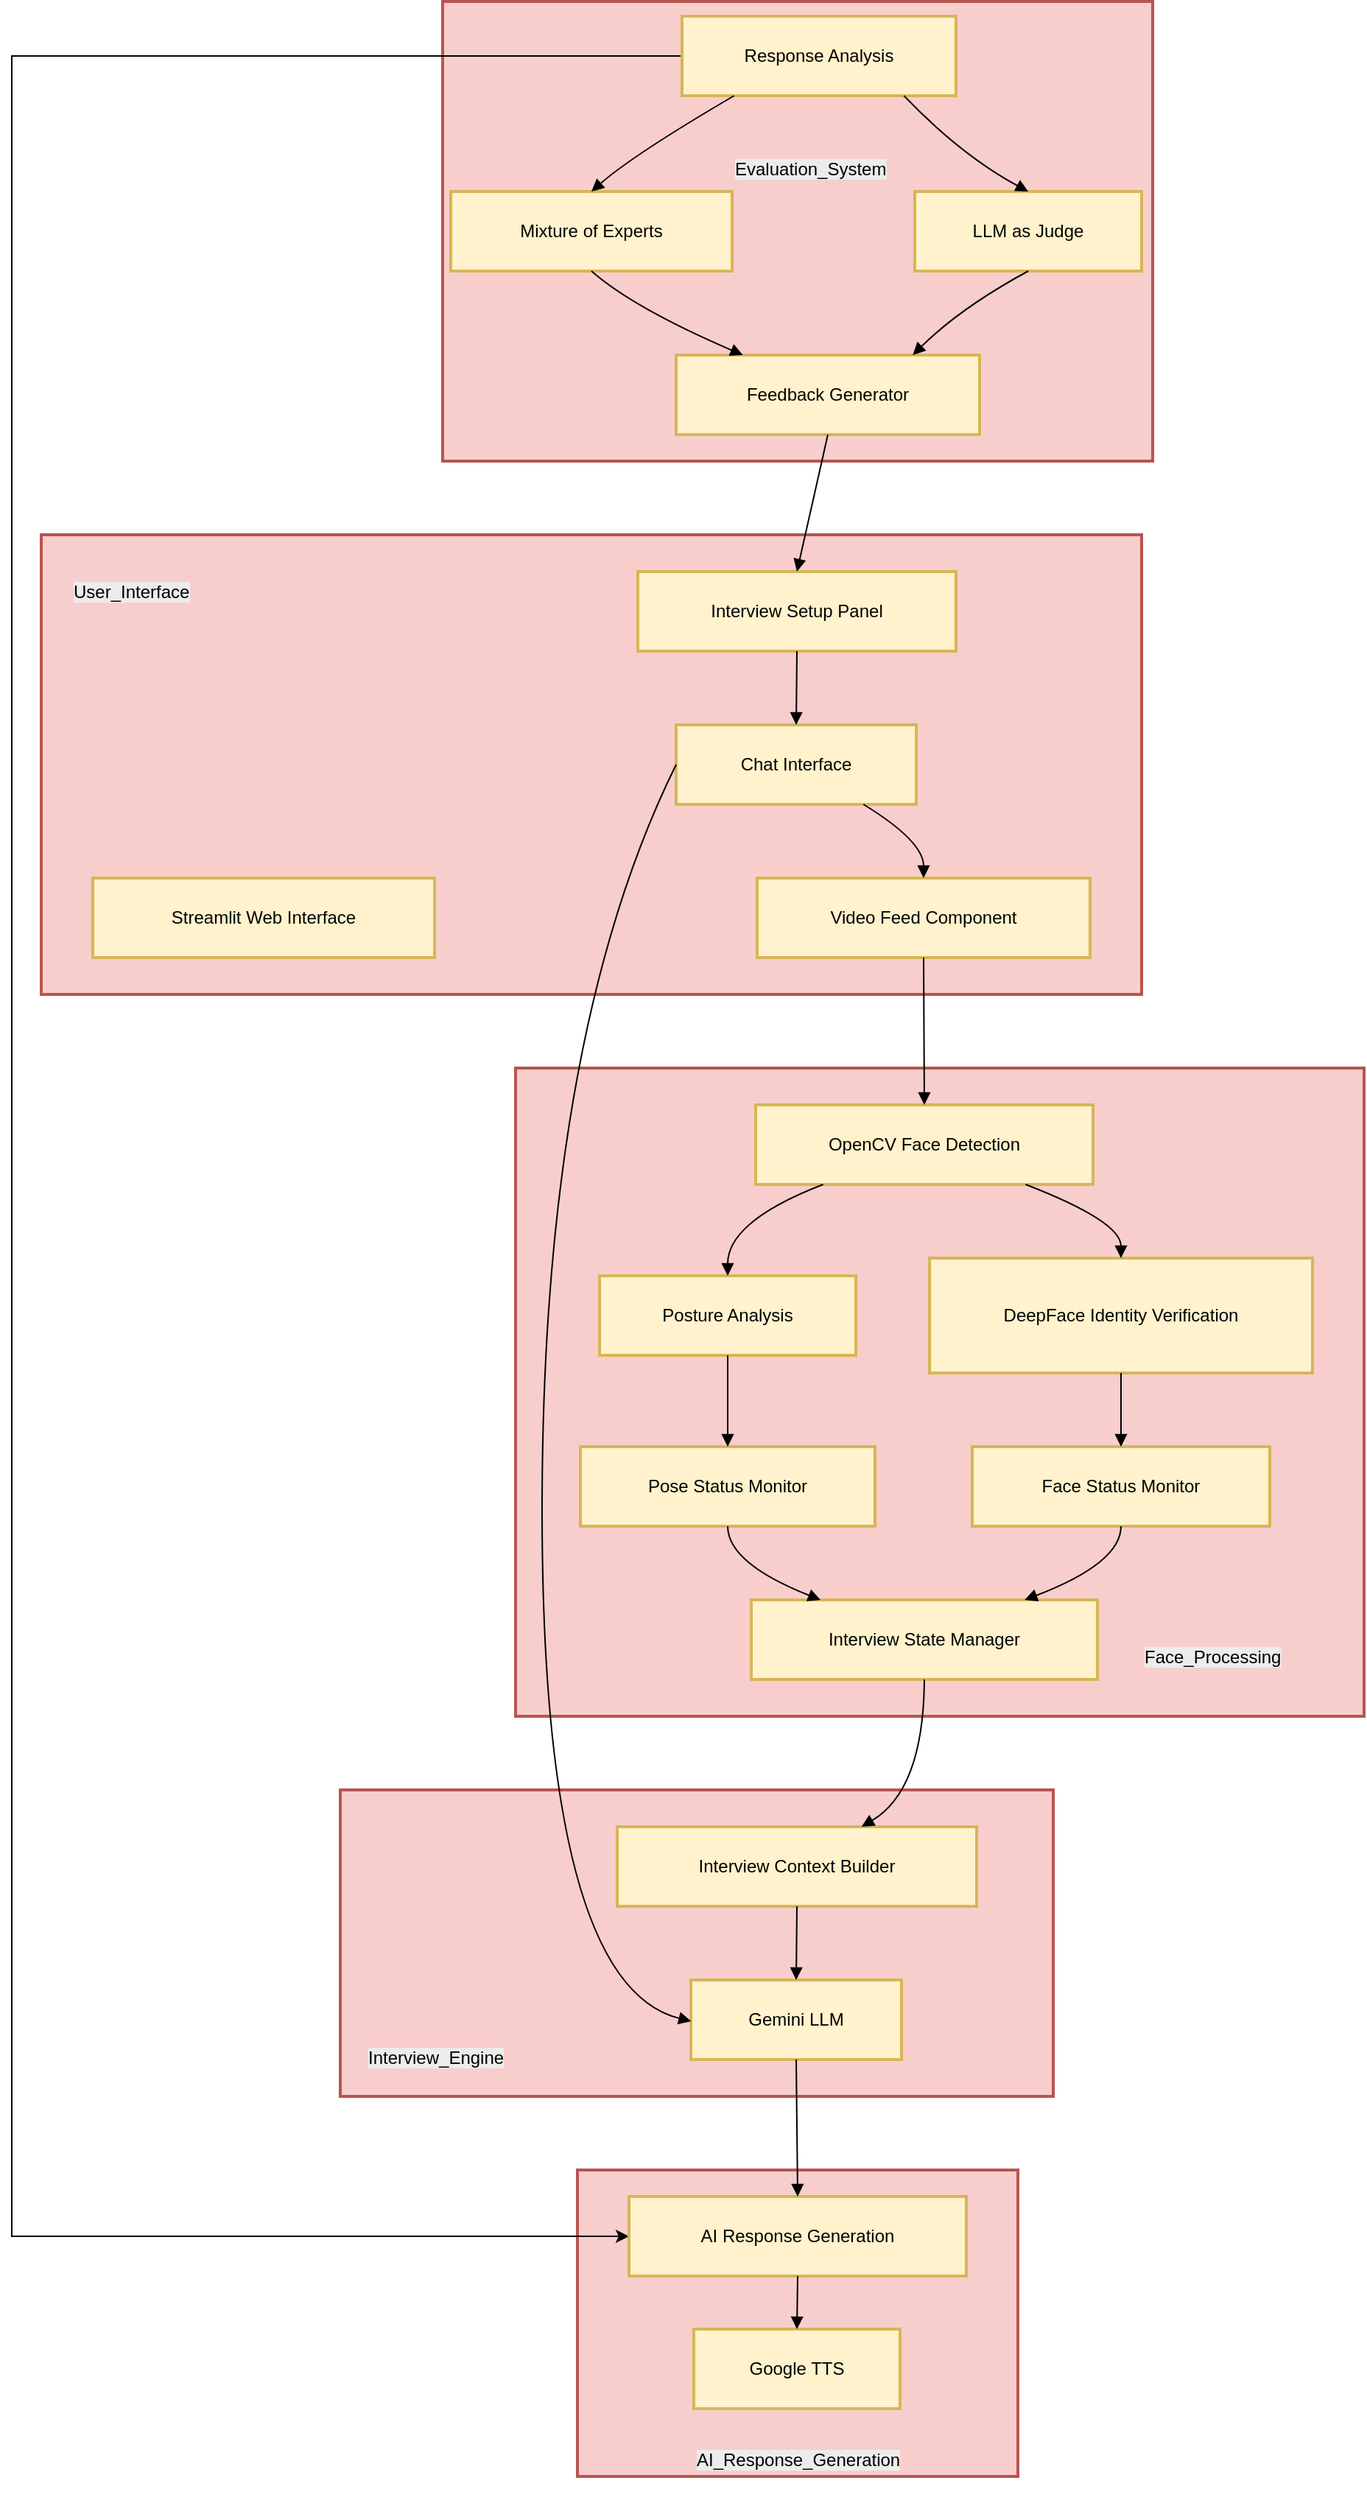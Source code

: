 <mxfile version="28.0.6" pages="4">
  <diagram name="System_Architecutre" id="ENMGv8dad7KrgkEy1tyu">
    <mxGraphModel dx="1034" dy="578" grid="1" gridSize="10" guides="1" tooltips="1" connect="1" arrows="1" fold="1" page="1" pageScale="1" pageWidth="850" pageHeight="1100" math="0" shadow="0">
      <root>
        <mxCell id="0" />
        <mxCell id="1" parent="0" />
        <mxCell id="p1zbSDZ34E3-FAL5D9sM-1" value="" style="whiteSpace=wrap;strokeWidth=2;fillColor=#f8cecc;strokeColor=#b85450;" parent="1" vertex="1">
          <mxGeometry x="424" y="1532" width="299" height="208" as="geometry" />
        </mxCell>
        <mxCell id="p1zbSDZ34E3-FAL5D9sM-2" value="" style="whiteSpace=wrap;strokeWidth=2;fillColor=#f8cecc;strokeColor=#b85450;" parent="1" vertex="1">
          <mxGeometry x="263" y="1274" width="484" height="208" as="geometry" />
        </mxCell>
        <mxCell id="p1zbSDZ34E3-FAL5D9sM-3" value="" style="whiteSpace=wrap;strokeWidth=2;fillColor=#f8cecc;strokeColor=#b85450;" parent="1" vertex="1">
          <mxGeometry x="382" y="784" width="576" height="440" as="geometry" />
        </mxCell>
        <mxCell id="p1zbSDZ34E3-FAL5D9sM-4" value="" style="whiteSpace=wrap;strokeWidth=2;fillColor=#f8cecc;strokeColor=#b85450;" parent="1" vertex="1">
          <mxGeometry x="60" y="422" width="747" height="312" as="geometry" />
        </mxCell>
        <mxCell id="p1zbSDZ34E3-FAL5D9sM-5" value="" style="whiteSpace=wrap;strokeWidth=2;fillColor=#f8cecc;strokeColor=#b85450;" parent="1" vertex="1">
          <mxGeometry x="332.5" y="60" width="482" height="312" as="geometry" />
        </mxCell>
        <mxCell id="Sr8jc393-7R0i0Jo_Oi0-1" style="edgeStyle=orthogonalEdgeStyle;rounded=0;orthogonalLoop=1;jettySize=auto;html=1;exitX=0;exitY=0.5;exitDx=0;exitDy=0;entryX=0;entryY=0.5;entryDx=0;entryDy=0;" parent="1" source="p1zbSDZ34E3-FAL5D9sM-6" target="p1zbSDZ34E3-FAL5D9sM-22" edge="1">
          <mxGeometry relative="1" as="geometry">
            <Array as="points">
              <mxPoint x="40" y="97" />
              <mxPoint x="40" y="1577" />
            </Array>
          </mxGeometry>
        </mxCell>
        <mxCell id="p1zbSDZ34E3-FAL5D9sM-6" value="Response Analysis" style="whiteSpace=wrap;strokeWidth=2;fillColor=#fff2cc;strokeColor=#d6b656;" parent="1" vertex="1">
          <mxGeometry x="495" y="70" width="186" height="54" as="geometry" />
        </mxCell>
        <mxCell id="p1zbSDZ34E3-FAL5D9sM-7" value="Mixture of Experts" style="whiteSpace=wrap;strokeWidth=2;fillColor=#fff2cc;strokeColor=#d6b656;" parent="1" vertex="1">
          <mxGeometry x="338" y="189" width="191" height="54" as="geometry" />
        </mxCell>
        <mxCell id="p1zbSDZ34E3-FAL5D9sM-8" value="LLM as Judge" style="whiteSpace=wrap;strokeWidth=2;fillColor=#fff2cc;strokeColor=#d6b656;" parent="1" vertex="1">
          <mxGeometry x="653" y="189" width="154" height="54" as="geometry" />
        </mxCell>
        <mxCell id="p1zbSDZ34E3-FAL5D9sM-9" value="Feedback Generator" style="whiteSpace=wrap;strokeWidth=2;fillColor=#fff2cc;strokeColor=#d6b656;" parent="1" vertex="1">
          <mxGeometry x="491" y="300" width="206" height="54" as="geometry" />
        </mxCell>
        <mxCell id="p1zbSDZ34E3-FAL5D9sM-10" value="Streamlit Web Interface" style="whiteSpace=wrap;strokeWidth=2;fillColor=#fff2cc;strokeColor=#d6b656;" parent="1" vertex="1">
          <mxGeometry x="95" y="655" width="232" height="54" as="geometry" />
        </mxCell>
        <mxCell id="p1zbSDZ34E3-FAL5D9sM-11" value="Interview Setup Panel" style="whiteSpace=wrap;strokeWidth=2;fillColor=#fff2cc;strokeColor=#d6b656;" parent="1" vertex="1">
          <mxGeometry x="465" y="447" width="216" height="54" as="geometry" />
        </mxCell>
        <mxCell id="p1zbSDZ34E3-FAL5D9sM-12" value="Chat Interface" style="whiteSpace=wrap;strokeWidth=2;fillColor=#fff2cc;strokeColor=#d6b656;" parent="1" vertex="1">
          <mxGeometry x="491" y="551" width="163" height="54" as="geometry" />
        </mxCell>
        <mxCell id="p1zbSDZ34E3-FAL5D9sM-13" value="Video Feed Component" style="whiteSpace=wrap;strokeWidth=2;fillColor=#fff2cc;strokeColor=#d6b656;" parent="1" vertex="1">
          <mxGeometry x="546" y="655" width="226" height="54" as="geometry" />
        </mxCell>
        <mxCell id="p1zbSDZ34E3-FAL5D9sM-14" value="OpenCV Face Detection" style="whiteSpace=wrap;strokeWidth=2;fillColor=#fff2cc;strokeColor=#d6b656;" parent="1" vertex="1">
          <mxGeometry x="545" y="809" width="229" height="54" as="geometry" />
        </mxCell>
        <mxCell id="p1zbSDZ34E3-FAL5D9sM-15" value="Posture Analysis" style="whiteSpace=wrap;strokeWidth=2;fillColor=#fff2cc;strokeColor=#d6b656;" parent="1" vertex="1">
          <mxGeometry x="439" y="925" width="174" height="54" as="geometry" />
        </mxCell>
        <mxCell id="p1zbSDZ34E3-FAL5D9sM-16" value="DeepFace Identity Verification" style="whiteSpace=wrap;strokeWidth=2;fillColor=#fff2cc;strokeColor=#d6b656;" parent="1" vertex="1">
          <mxGeometry x="663" y="913" width="260" height="78" as="geometry" />
        </mxCell>
        <mxCell id="p1zbSDZ34E3-FAL5D9sM-17" value="Pose Status Monitor" style="whiteSpace=wrap;strokeWidth=2;fillColor=#fff2cc;strokeColor=#d6b656;" parent="1" vertex="1">
          <mxGeometry x="426" y="1041" width="200" height="54" as="geometry" />
        </mxCell>
        <mxCell id="p1zbSDZ34E3-FAL5D9sM-18" value="Face Status Monitor" style="whiteSpace=wrap;strokeWidth=2;fillColor=#fff2cc;strokeColor=#d6b656;" parent="1" vertex="1">
          <mxGeometry x="692" y="1041" width="202" height="54" as="geometry" />
        </mxCell>
        <mxCell id="p1zbSDZ34E3-FAL5D9sM-19" value="Interview State Manager" style="whiteSpace=wrap;strokeWidth=2;fillColor=#fff2cc;strokeColor=#d6b656;" parent="1" vertex="1">
          <mxGeometry x="542" y="1145" width="235" height="54" as="geometry" />
        </mxCell>
        <mxCell id="p1zbSDZ34E3-FAL5D9sM-20" value="Interview Context Builder" style="whiteSpace=wrap;strokeWidth=2;fillColor=#fff2cc;strokeColor=#d6b656;" parent="1" vertex="1">
          <mxGeometry x="451" y="1299" width="244" height="54" as="geometry" />
        </mxCell>
        <mxCell id="Sr8jc393-7R0i0Jo_Oi0-2" style="edgeStyle=orthogonalEdgeStyle;rounded=0;orthogonalLoop=1;jettySize=auto;html=1;exitX=0;exitY=0.5;exitDx=0;exitDy=0;" parent="1" source="p1zbSDZ34E3-FAL5D9sM-21" edge="1">
          <mxGeometry relative="1" as="geometry">
            <mxPoint x="500.333" y="1430.333" as="targetPoint" />
          </mxGeometry>
        </mxCell>
        <mxCell id="p1zbSDZ34E3-FAL5D9sM-21" value="Gemini LLM" style="whiteSpace=wrap;strokeWidth=2;fillColor=#fff2cc;strokeColor=#d6b656;" parent="1" vertex="1">
          <mxGeometry x="501" y="1403" width="143" height="54" as="geometry" />
        </mxCell>
        <mxCell id="p1zbSDZ34E3-FAL5D9sM-22" value="AI Response Generation" style="whiteSpace=wrap;strokeWidth=2;fillColor=#fff2cc;strokeColor=#d6b656;" parent="1" vertex="1">
          <mxGeometry x="459" y="1550" width="229" height="54" as="geometry" />
        </mxCell>
        <mxCell id="p1zbSDZ34E3-FAL5D9sM-23" value="Google TTS" style="whiteSpace=wrap;strokeWidth=2;fillColor=#fff2cc;strokeColor=#d6b656;" parent="1" vertex="1">
          <mxGeometry x="503" y="1640" width="140" height="54" as="geometry" />
        </mxCell>
        <mxCell id="p1zbSDZ34E3-FAL5D9sM-24" value="" style="curved=1;startArrow=none;endArrow=block;exitX=0.19;exitY=1;entryX=0.5;entryY=0;rounded=0;" parent="1" source="p1zbSDZ34E3-FAL5D9sM-6" target="p1zbSDZ34E3-FAL5D9sM-7" edge="1">
          <mxGeometry relative="1" as="geometry">
            <Array as="points">
              <mxPoint x="462" y="164" />
            </Array>
          </mxGeometry>
        </mxCell>
        <mxCell id="p1zbSDZ34E3-FAL5D9sM-25" value="" style="curved=1;startArrow=none;endArrow=block;exitX=0.81;exitY=1;entryX=0.5;entryY=0;rounded=0;" parent="1" source="p1zbSDZ34E3-FAL5D9sM-6" target="p1zbSDZ34E3-FAL5D9sM-8" edge="1">
          <mxGeometry relative="1" as="geometry">
            <Array as="points">
              <mxPoint x="684" y="164" />
            </Array>
          </mxGeometry>
        </mxCell>
        <mxCell id="p1zbSDZ34E3-FAL5D9sM-26" value="" style="curved=1;startArrow=none;endArrow=block;exitX=0.5;exitY=1;entryX=0.22;entryY=0;rounded=0;" parent="1" source="p1zbSDZ34E3-FAL5D9sM-7" target="p1zbSDZ34E3-FAL5D9sM-9" edge="1">
          <mxGeometry relative="1" as="geometry">
            <Array as="points">
              <mxPoint x="462" y="268" />
            </Array>
          </mxGeometry>
        </mxCell>
        <mxCell id="p1zbSDZ34E3-FAL5D9sM-27" value="" style="curved=1;startArrow=none;endArrow=block;exitX=0.5;exitY=1;entryX=0.78;entryY=0;rounded=0;" parent="1" source="p1zbSDZ34E3-FAL5D9sM-8" target="p1zbSDZ34E3-FAL5D9sM-9" edge="1">
          <mxGeometry relative="1" as="geometry">
            <Array as="points">
              <mxPoint x="684" y="268" />
            </Array>
          </mxGeometry>
        </mxCell>
        <mxCell id="p1zbSDZ34E3-FAL5D9sM-28" value="" style="curved=1;startArrow=none;endArrow=block;exitX=0.5;exitY=1;entryX=0.5;entryY=0;rounded=0;" parent="1" source="p1zbSDZ34E3-FAL5D9sM-11" target="p1zbSDZ34E3-FAL5D9sM-12" edge="1">
          <mxGeometry relative="1" as="geometry">
            <Array as="points" />
          </mxGeometry>
        </mxCell>
        <mxCell id="p1zbSDZ34E3-FAL5D9sM-29" value="" style="curved=1;startArrow=none;endArrow=block;exitX=0.78;exitY=1;entryX=0.5;entryY=0;rounded=0;" parent="1" source="p1zbSDZ34E3-FAL5D9sM-12" target="p1zbSDZ34E3-FAL5D9sM-13" edge="1">
          <mxGeometry relative="1" as="geometry">
            <Array as="points">
              <mxPoint x="659" y="630" />
            </Array>
          </mxGeometry>
        </mxCell>
        <mxCell id="p1zbSDZ34E3-FAL5D9sM-30" value="" style="curved=1;startArrow=none;endArrow=block;exitX=0.2;exitY=1;entryX=0.5;entryY=0;rounded=0;" parent="1" source="p1zbSDZ34E3-FAL5D9sM-14" target="p1zbSDZ34E3-FAL5D9sM-15" edge="1">
          <mxGeometry relative="1" as="geometry">
            <Array as="points">
              <mxPoint x="526" y="888" />
            </Array>
          </mxGeometry>
        </mxCell>
        <mxCell id="p1zbSDZ34E3-FAL5D9sM-31" value="" style="curved=1;startArrow=none;endArrow=block;exitX=0.8;exitY=1;entryX=0.5;entryY=0;rounded=0;" parent="1" source="p1zbSDZ34E3-FAL5D9sM-14" target="p1zbSDZ34E3-FAL5D9sM-16" edge="1">
          <mxGeometry relative="1" as="geometry">
            <Array as="points">
              <mxPoint x="793" y="888" />
            </Array>
          </mxGeometry>
        </mxCell>
        <mxCell id="p1zbSDZ34E3-FAL5D9sM-32" value="" style="curved=1;startArrow=none;endArrow=block;exitX=0.5;exitY=1;entryX=0.5;entryY=0;rounded=0;" parent="1" source="p1zbSDZ34E3-FAL5D9sM-15" target="p1zbSDZ34E3-FAL5D9sM-17" edge="1">
          <mxGeometry relative="1" as="geometry">
            <Array as="points" />
          </mxGeometry>
        </mxCell>
        <mxCell id="p1zbSDZ34E3-FAL5D9sM-33" value="" style="curved=1;startArrow=none;endArrow=block;exitX=0.5;exitY=1;entryX=0.5;entryY=0;rounded=0;" parent="1" source="p1zbSDZ34E3-FAL5D9sM-16" target="p1zbSDZ34E3-FAL5D9sM-18" edge="1">
          <mxGeometry relative="1" as="geometry">
            <Array as="points" />
          </mxGeometry>
        </mxCell>
        <mxCell id="p1zbSDZ34E3-FAL5D9sM-34" value="" style="curved=1;startArrow=none;endArrow=block;exitX=0.5;exitY=1;entryX=0.2;entryY=0;rounded=0;" parent="1" source="p1zbSDZ34E3-FAL5D9sM-17" target="p1zbSDZ34E3-FAL5D9sM-19" edge="1">
          <mxGeometry relative="1" as="geometry">
            <Array as="points">
              <mxPoint x="526" y="1120" />
            </Array>
          </mxGeometry>
        </mxCell>
        <mxCell id="p1zbSDZ34E3-FAL5D9sM-35" value="" style="curved=1;startArrow=none;endArrow=block;exitX=0.5;exitY=1;entryX=0.79;entryY=0;rounded=0;" parent="1" source="p1zbSDZ34E3-FAL5D9sM-18" target="p1zbSDZ34E3-FAL5D9sM-19" edge="1">
          <mxGeometry relative="1" as="geometry">
            <Array as="points">
              <mxPoint x="793" y="1120" />
            </Array>
          </mxGeometry>
        </mxCell>
        <mxCell id="p1zbSDZ34E3-FAL5D9sM-36" value="" style="curved=1;startArrow=none;endArrow=block;exitX=0.5;exitY=1;entryX=0.5;entryY=0;rounded=0;" parent="1" source="p1zbSDZ34E3-FAL5D9sM-20" target="p1zbSDZ34E3-FAL5D9sM-21" edge="1">
          <mxGeometry relative="1" as="geometry">
            <Array as="points" />
          </mxGeometry>
        </mxCell>
        <mxCell id="p1zbSDZ34E3-FAL5D9sM-37" value="" style="curved=1;startArrow=none;endArrow=block;exitX=0.5;exitY=1;entryX=0.5;entryY=0;rounded=0;" parent="1" source="p1zbSDZ34E3-FAL5D9sM-22" target="p1zbSDZ34E3-FAL5D9sM-23" edge="1">
          <mxGeometry relative="1" as="geometry">
            <Array as="points" />
          </mxGeometry>
        </mxCell>
        <mxCell id="p1zbSDZ34E3-FAL5D9sM-38" value="" style="curved=1;startArrow=none;endArrow=block;exitX=0.5;exitY=1;entryX=0.5;entryY=0;rounded=0;" parent="1" source="p1zbSDZ34E3-FAL5D9sM-9" target="p1zbSDZ34E3-FAL5D9sM-11" edge="1">
          <mxGeometry relative="1" as="geometry">
            <Array as="points" />
          </mxGeometry>
        </mxCell>
        <mxCell id="p1zbSDZ34E3-FAL5D9sM-39" value="" style="curved=1;startArrow=none;endArrow=block;exitX=0;exitY=0.5;entryX=0.05;entryY=0;rounded=0;exitDx=0;exitDy=0;" parent="1" source="p1zbSDZ34E3-FAL5D9sM-12" edge="1">
          <mxGeometry relative="1" as="geometry">
            <Array as="points">
              <mxPoint x="400" y="762.02" />
              <mxPoint x="400" y="1406.02" />
            </Array>
            <mxPoint x="529" y="730" as="sourcePoint" />
            <mxPoint x="501.2" y="1431.02" as="targetPoint" />
          </mxGeometry>
        </mxCell>
        <mxCell id="p1zbSDZ34E3-FAL5D9sM-40" value="" style="curved=1;startArrow=none;endArrow=block;exitX=0.5;exitY=1;entryX=0.5;entryY=0;rounded=0;" parent="1" source="p1zbSDZ34E3-FAL5D9sM-13" target="p1zbSDZ34E3-FAL5D9sM-14" edge="1">
          <mxGeometry relative="1" as="geometry">
            <Array as="points" />
          </mxGeometry>
        </mxCell>
        <mxCell id="p1zbSDZ34E3-FAL5D9sM-41" value="" style="curved=1;startArrow=none;endArrow=block;exitX=0.5;exitY=1;entryX=0.68;entryY=0;rounded=0;" parent="1" source="p1zbSDZ34E3-FAL5D9sM-19" target="p1zbSDZ34E3-FAL5D9sM-20" edge="1">
          <mxGeometry relative="1" as="geometry">
            <Array as="points">
              <mxPoint x="659" y="1274" />
            </Array>
          </mxGeometry>
        </mxCell>
        <mxCell id="p1zbSDZ34E3-FAL5D9sM-42" value="" style="curved=1;startArrow=none;endArrow=block;exitX=0.5;exitY=1;entryX=0.5;entryY=0;rounded=0;" parent="1" source="p1zbSDZ34E3-FAL5D9sM-21" target="p1zbSDZ34E3-FAL5D9sM-22" edge="1">
          <mxGeometry relative="1" as="geometry">
            <Array as="points" />
          </mxGeometry>
        </mxCell>
        <mxCell id="p1zbSDZ34E3-FAL5D9sM-43" value="&lt;span style=&quot;color: rgb(0, 0, 0); font-family: Helvetica; font-size: 12px; font-style: normal; font-variant-ligatures: normal; font-variant-caps: normal; font-weight: 400; letter-spacing: normal; orphans: 2; text-align: center; text-indent: 0px; text-transform: none; widows: 2; word-spacing: 0px; -webkit-text-stroke-width: 0px; white-space: normal; background-color: rgb(236, 236, 236); text-decoration-thickness: initial; text-decoration-style: initial; text-decoration-color: initial; display: inline !important; float: none;&quot;&gt;User_Interface&lt;/span&gt;" style="text;whiteSpace=wrap;html=1;" parent="1" vertex="1">
          <mxGeometry x="80" y="447" width="110" height="40" as="geometry" />
        </mxCell>
        <mxCell id="p1zbSDZ34E3-FAL5D9sM-44" value="&lt;span style=&quot;color: rgb(0, 0, 0); font-family: Helvetica; font-size: 12px; font-style: normal; font-variant-ligatures: normal; font-variant-caps: normal; font-weight: 400; letter-spacing: normal; orphans: 2; text-align: center; text-indent: 0px; text-transform: none; widows: 2; word-spacing: 0px; -webkit-text-stroke-width: 0px; white-space: normal; background-color: rgb(236, 236, 236); text-decoration-thickness: initial; text-decoration-style: initial; text-decoration-color: initial; display: inline !important; float: none;&quot;&gt;Evaluation_System&lt;/span&gt;" style="text;whiteSpace=wrap;html=1;" parent="1" vertex="1">
          <mxGeometry x="529" y="160" width="140" height="40" as="geometry" />
        </mxCell>
        <mxCell id="p1zbSDZ34E3-FAL5D9sM-45" value="&lt;span style=&quot;color: rgb(0, 0, 0); font-family: Helvetica; font-size: 12px; font-style: normal; font-variant-ligatures: normal; font-variant-caps: normal; font-weight: 400; letter-spacing: normal; orphans: 2; text-align: center; text-indent: 0px; text-transform: none; widows: 2; word-spacing: 0px; -webkit-text-stroke-width: 0px; white-space: normal; background-color: rgb(236, 236, 236); text-decoration-thickness: initial; text-decoration-style: initial; text-decoration-color: initial; display: inline !important; float: none;&quot;&gt;Face_Processing&lt;/span&gt;" style="text;whiteSpace=wrap;html=1;" parent="1" vertex="1">
          <mxGeometry x="807" y="1170" width="130" height="40" as="geometry" />
        </mxCell>
        <mxCell id="p1zbSDZ34E3-FAL5D9sM-46" value="&lt;span style=&quot;color: rgb(0, 0, 0); font-family: Helvetica; font-size: 12px; font-style: normal; font-variant-ligatures: normal; font-variant-caps: normal; font-weight: 400; letter-spacing: normal; orphans: 2; text-align: center; text-indent: 0px; text-transform: none; widows: 2; word-spacing: 0px; -webkit-text-stroke-width: 0px; white-space: normal; background-color: rgb(236, 236, 236); text-decoration-thickness: initial; text-decoration-style: initial; text-decoration-color: initial; display: inline !important; float: none;&quot;&gt;Interview_Engine&lt;/span&gt;" style="text;whiteSpace=wrap;html=1;" parent="1" vertex="1">
          <mxGeometry x="280" y="1442" width="130" height="40" as="geometry" />
        </mxCell>
        <mxCell id="p1zbSDZ34E3-FAL5D9sM-47" value="&lt;span style=&quot;color: rgb(0, 0, 0); font-family: Helvetica; font-size: 12px; font-style: normal; font-variant-ligatures: normal; font-variant-caps: normal; font-weight: 400; letter-spacing: normal; orphans: 2; text-align: center; text-indent: 0px; text-transform: none; widows: 2; word-spacing: 0px; -webkit-text-stroke-width: 0px; white-space: normal; background-color: rgb(236, 236, 236); text-decoration-thickness: initial; text-decoration-style: initial; text-decoration-color: initial; display: inline !important; float: none;&quot;&gt;AI_Response_Generation&lt;/span&gt;" style="text;whiteSpace=wrap;html=1;" parent="1" vertex="1">
          <mxGeometry x="503" y="1715" width="170" height="40" as="geometry" />
        </mxCell>
      </root>
    </mxGraphModel>
  </diagram>
  <diagram name="Response_Process_And_Evals" id="FcnMHLv8LdkCK3MtX5YI">
    <mxGraphModel dx="1034" dy="578" grid="1" gridSize="10" guides="1" tooltips="1" connect="1" arrows="1" fold="1" page="1" pageScale="1" pageWidth="850" pageHeight="1100" math="0" shadow="0">
      <root>
        <mxCell id="0" />
        <mxCell id="1" parent="0" />
        <mxCell id="-xtw1gE0njcOEP-wehNx-1" value="" style="whiteSpace=wrap;strokeWidth=2;fillColor=#fff2cc;strokeColor=#d6b656;" parent="1" vertex="1">
          <mxGeometry x="27" y="872" width="796" height="416" as="geometry" />
        </mxCell>
        <mxCell id="-xtw1gE0njcOEP-wehNx-2" value="" style="whiteSpace=wrap;strokeWidth=2;fillColor=#fff2cc;strokeColor=#d6b656;" parent="1" vertex="1">
          <mxGeometry x="20" y="382" width="842" height="440" as="geometry" />
        </mxCell>
        <mxCell id="-xtw1gE0njcOEP-wehNx-3" value="" style="whiteSpace=wrap;strokeWidth=2;fillColor=#fff2cc;strokeColor=#d6b656;" parent="1" vertex="1">
          <mxGeometry x="267.75" y="30" width="288.5" height="320" as="geometry" />
        </mxCell>
        <mxCell id="-xtw1gE0njcOEP-wehNx-4" value="User Response Input" style="whiteSpace=wrap;strokeWidth=2;fillColor=#f5f5f5;fontColor=#333333;strokeColor=#666666;" parent="1" vertex="1">
          <mxGeometry x="310" y="70" width="204" height="54" as="geometry" />
        </mxCell>
        <mxCell id="-xtw1gE0njcOEP-wehNx-5" value="Response Collection" style="whiteSpace=wrap;strokeWidth=2;fillColor=#f5f5f5;fontColor=#333333;strokeColor=#666666;" parent="1" vertex="1">
          <mxGeometry x="310" y="180" width="203" height="54" as="geometry" />
        </mxCell>
        <mxCell id="-xtw1gE0njcOEP-wehNx-6" value="Context Building" style="whiteSpace=wrap;strokeWidth=2;fillColor=#f5f5f5;fontColor=#333333;strokeColor=#666666;" parent="1" vertex="1">
          <mxGeometry x="322" y="280" width="178" height="54" as="geometry" />
        </mxCell>
        <mxCell id="-xtw1gE0njcOEP-wehNx-7" value="Parallel Evaluation" style="whiteSpace=wrap;strokeWidth=2;fillColor=#f5f5f5;fontColor=#333333;strokeColor=#666666;" parent="1" vertex="1">
          <mxGeometry x="314" y="407" width="194" height="54" as="geometry" />
        </mxCell>
        <mxCell id="-xtw1gE0njcOEP-wehNx-8" value="LLM as Judge" style="whiteSpace=wrap;strokeWidth=2;fillColor=#f5f5f5;fontColor=#333333;strokeColor=#666666;" parent="1" vertex="1">
          <mxGeometry x="71" y="523" width="154" height="54" as="geometry" />
        </mxCell>
        <mxCell id="-xtw1gE0njcOEP-wehNx-9" value="Domain Expert Model" style="whiteSpace=wrap;strokeWidth=2;fillColor=#f5f5f5;fontColor=#333333;strokeColor=#666666;" parent="1" vertex="1">
          <mxGeometry x="305" y="523" width="212" height="54" as="geometry" />
        </mxCell>
        <mxCell id="-xtw1gE0njcOEP-wehNx-10" value="Communication Expert Model" style="whiteSpace=wrap;strokeWidth=2;fillColor=#f5f5f5;fontColor=#333333;strokeColor=#666666;" parent="1" vertex="1">
          <mxGeometry x="567" y="511" width="260" height="78" as="geometry" />
        </mxCell>
        <mxCell id="-xtw1gE0njcOEP-wehNx-11" value="Content Scoring" style="whiteSpace=wrap;strokeWidth=2;fillColor=#f5f5f5;fontColor=#333333;strokeColor=#666666;" parent="1" vertex="1">
          <mxGeometry x="62" y="639" width="174" height="54" as="geometry" />
        </mxCell>
        <mxCell id="-xtw1gE0njcOEP-wehNx-12" value="Technical Accuracy Scoring" style="whiteSpace=wrap;strokeWidth=2;fillColor=#f5f5f5;fontColor=#333333;strokeColor=#666666;" parent="1" vertex="1">
          <mxGeometry x="285" y="639" width="252" height="54" as="geometry" />
        </mxCell>
        <mxCell id="-xtw1gE0njcOEP-wehNx-13" value="Delivery Scoring" style="whiteSpace=wrap;strokeWidth=2;fillColor=#f5f5f5;fontColor=#333333;strokeColor=#666666;" parent="1" vertex="1">
          <mxGeometry x="610" y="639" width="175" height="54" as="geometry" />
        </mxCell>
        <mxCell id="-xtw1gE0njcOEP-wehNx-14" value="Weighted Scoring Model" style="whiteSpace=wrap;strokeWidth=2;fillColor=#f5f5f5;fontColor=#333333;strokeColor=#666666;" parent="1" vertex="1">
          <mxGeometry x="296" y="743" width="231" height="54" as="geometry" />
        </mxCell>
        <mxCell id="-xtw1gE0njcOEP-wehNx-15" value="Feedback Composition" style="whiteSpace=wrap;strokeWidth=2;fillColor=#f5f5f5;fontColor=#333333;strokeColor=#666666;" parent="1" vertex="1">
          <mxGeometry x="301" y="897" width="221" height="54" as="geometry" />
        </mxCell>
        <mxCell id="-xtw1gE0njcOEP-wehNx-16" value="Strengths Analysis" style="whiteSpace=wrap;strokeWidth=2;fillColor=#f5f5f5;fontColor=#333333;strokeColor=#666666;" parent="1" vertex="1">
          <mxGeometry x="75" y="1001" width="188" height="54" as="geometry" />
        </mxCell>
        <mxCell id="-xtw1gE0njcOEP-wehNx-17" value="Weaknesses Analysis" style="whiteSpace=wrap;strokeWidth=2;fillColor=#f5f5f5;fontColor=#333333;strokeColor=#666666;" parent="1" vertex="1">
          <mxGeometry x="313" y="1001" width="204" height="54" as="geometry" />
        </mxCell>
        <mxCell id="-xtw1gE0njcOEP-wehNx-18" value="Suggestion Generation" style="whiteSpace=wrap;strokeWidth=2;fillColor=#f5f5f5;fontColor=#333333;strokeColor=#666666;" parent="1" vertex="1">
          <mxGeometry x="568" y="1001" width="221" height="54" as="geometry" />
        </mxCell>
        <mxCell id="-xtw1gE0njcOEP-wehNx-19" value="Formatted Feedback" style="whiteSpace=wrap;strokeWidth=2;fillColor=#f5f5f5;fontColor=#333333;strokeColor=#666666;" parent="1" vertex="1">
          <mxGeometry x="299" y="1105" width="208" height="54" as="geometry" />
        </mxCell>
        <mxCell id="-xtw1gE0njcOEP-wehNx-20" value="Display to User" style="whiteSpace=wrap;strokeWidth=2;fillColor=#f5f5f5;fontColor=#333333;strokeColor=#666666;" parent="1" vertex="1">
          <mxGeometry x="320" y="1209" width="167" height="54" as="geometry" />
        </mxCell>
        <mxCell id="-xtw1gE0njcOEP-wehNx-21" value="" style="curved=1;startArrow=none;endArrow=block;exitX=0.5;exitY=1;entryX=0.5;entryY=0;rounded=0;" parent="1" source="-xtw1gE0njcOEP-wehNx-4" target="-xtw1gE0njcOEP-wehNx-5" edge="1">
          <mxGeometry relative="1" as="geometry">
            <Array as="points" />
          </mxGeometry>
        </mxCell>
        <mxCell id="-xtw1gE0njcOEP-wehNx-22" value="" style="curved=1;startArrow=none;endArrow=block;exitX=0.5;exitY=1;entryX=0.5;entryY=0;rounded=0;" parent="1" source="-xtw1gE0njcOEP-wehNx-5" target="-xtw1gE0njcOEP-wehNx-6" edge="1">
          <mxGeometry relative="1" as="geometry">
            <Array as="points" />
          </mxGeometry>
        </mxCell>
        <mxCell id="-xtw1gE0njcOEP-wehNx-23" value="" style="curved=1;startArrow=none;endArrow=block;exitX=0;exitY=0.87;entryX=0.5;entryY=0;rounded=0;" parent="1" source="-xtw1gE0njcOEP-wehNx-7" target="-xtw1gE0njcOEP-wehNx-8" edge="1">
          <mxGeometry relative="1" as="geometry">
            <Array as="points">
              <mxPoint x="148" y="486" />
            </Array>
          </mxGeometry>
        </mxCell>
        <mxCell id="-xtw1gE0njcOEP-wehNx-24" value="" style="curved=1;startArrow=none;endArrow=block;exitX=0.52;exitY=1;entryX=0.5;entryY=0;rounded=0;" parent="1" source="-xtw1gE0njcOEP-wehNx-7" target="-xtw1gE0njcOEP-wehNx-9" edge="1">
          <mxGeometry relative="1" as="geometry">
            <Array as="points">
              <mxPoint x="411" y="486" />
            </Array>
          </mxGeometry>
        </mxCell>
        <mxCell id="-xtw1gE0njcOEP-wehNx-25" value="" style="curved=1;startArrow=none;endArrow=block;exitX=1;exitY=0.82;entryX=0.5;entryY=0;rounded=0;" parent="1" source="-xtw1gE0njcOEP-wehNx-7" target="-xtw1gE0njcOEP-wehNx-10" edge="1">
          <mxGeometry relative="1" as="geometry">
            <Array as="points">
              <mxPoint x="697" y="486" />
            </Array>
          </mxGeometry>
        </mxCell>
        <mxCell id="-xtw1gE0njcOEP-wehNx-26" value="" style="curved=1;startArrow=none;endArrow=block;exitX=0.5;exitY=1;entryX=0.5;entryY=0;rounded=0;" parent="1" source="-xtw1gE0njcOEP-wehNx-8" target="-xtw1gE0njcOEP-wehNx-11" edge="1">
          <mxGeometry relative="1" as="geometry">
            <Array as="points" />
          </mxGeometry>
        </mxCell>
        <mxCell id="-xtw1gE0njcOEP-wehNx-27" value="" style="curved=1;startArrow=none;endArrow=block;exitX=0.5;exitY=1;entryX=0.5;entryY=0;rounded=0;" parent="1" source="-xtw1gE0njcOEP-wehNx-9" target="-xtw1gE0njcOEP-wehNx-12" edge="1">
          <mxGeometry relative="1" as="geometry">
            <Array as="points" />
          </mxGeometry>
        </mxCell>
        <mxCell id="-xtw1gE0njcOEP-wehNx-28" value="" style="curved=1;startArrow=none;endArrow=block;exitX=0.5;exitY=1;entryX=0.5;entryY=0;rounded=0;" parent="1" source="-xtw1gE0njcOEP-wehNx-10" target="-xtw1gE0njcOEP-wehNx-13" edge="1">
          <mxGeometry relative="1" as="geometry">
            <Array as="points" />
          </mxGeometry>
        </mxCell>
        <mxCell id="-xtw1gE0njcOEP-wehNx-29" value="" style="curved=1;startArrow=none;endArrow=block;exitX=0.5;exitY=1;entryX=0;entryY=0.08;rounded=0;" parent="1" source="-xtw1gE0njcOEP-wehNx-11" target="-xtw1gE0njcOEP-wehNx-14" edge="1">
          <mxGeometry relative="1" as="geometry">
            <Array as="points">
              <mxPoint x="148" y="718" />
            </Array>
          </mxGeometry>
        </mxCell>
        <mxCell id="-xtw1gE0njcOEP-wehNx-30" value="" style="curved=1;startArrow=none;endArrow=block;exitX=0.5;exitY=1;entryX=0.5;entryY=0;rounded=0;" parent="1" source="-xtw1gE0njcOEP-wehNx-12" target="-xtw1gE0njcOEP-wehNx-14" edge="1">
          <mxGeometry relative="1" as="geometry">
            <Array as="points" />
          </mxGeometry>
        </mxCell>
        <mxCell id="-xtw1gE0njcOEP-wehNx-31" value="" style="curved=1;startArrow=none;endArrow=block;exitX=0.5;exitY=1;entryX=1;entryY=0.11;rounded=0;" parent="1" source="-xtw1gE0njcOEP-wehNx-13" target="-xtw1gE0njcOEP-wehNx-14" edge="1">
          <mxGeometry relative="1" as="geometry">
            <Array as="points">
              <mxPoint x="697" y="718" />
            </Array>
          </mxGeometry>
        </mxCell>
        <mxCell id="-xtw1gE0njcOEP-wehNx-32" value="" style="curved=1;startArrow=none;endArrow=block;exitX=0;exitY=0.94;entryX=0.5;entryY=0;rounded=0;" parent="1" source="-xtw1gE0njcOEP-wehNx-15" target="-xtw1gE0njcOEP-wehNx-16" edge="1">
          <mxGeometry relative="1" as="geometry">
            <Array as="points">
              <mxPoint x="169" y="976" />
            </Array>
          </mxGeometry>
        </mxCell>
        <mxCell id="-xtw1gE0njcOEP-wehNx-33" value="" style="curved=1;startArrow=none;endArrow=block;exitX=0.51;exitY=1;entryX=0.5;entryY=0;rounded=0;" parent="1" source="-xtw1gE0njcOEP-wehNx-15" target="-xtw1gE0njcOEP-wehNx-17" edge="1">
          <mxGeometry relative="1" as="geometry">
            <Array as="points">
              <mxPoint x="416" y="976" />
            </Array>
          </mxGeometry>
        </mxCell>
        <mxCell id="-xtw1gE0njcOEP-wehNx-34" value="" style="curved=1;startArrow=none;endArrow=block;exitX=1;exitY=0.9;entryX=0.5;entryY=0;rounded=0;" parent="1" source="-xtw1gE0njcOEP-wehNx-15" target="-xtw1gE0njcOEP-wehNx-18" edge="1">
          <mxGeometry relative="1" as="geometry">
            <Array as="points">
              <mxPoint x="678" y="976" />
            </Array>
          </mxGeometry>
        </mxCell>
        <mxCell id="-xtw1gE0njcOEP-wehNx-35" value="" style="curved=1;startArrow=none;endArrow=block;exitX=0.5;exitY=1;entryX=0;entryY=0.07;rounded=0;" parent="1" source="-xtw1gE0njcOEP-wehNx-16" target="-xtw1gE0njcOEP-wehNx-19" edge="1">
          <mxGeometry relative="1" as="geometry">
            <Array as="points">
              <mxPoint x="169" y="1080" />
            </Array>
          </mxGeometry>
        </mxCell>
        <mxCell id="-xtw1gE0njcOEP-wehNx-36" value="" style="curved=1;startArrow=none;endArrow=block;exitX=0.5;exitY=1;entryX=0.53;entryY=0;rounded=0;" parent="1" source="-xtw1gE0njcOEP-wehNx-17" target="-xtw1gE0njcOEP-wehNx-19" edge="1">
          <mxGeometry relative="1" as="geometry">
            <Array as="points">
              <mxPoint x="416" y="1080" />
            </Array>
          </mxGeometry>
        </mxCell>
        <mxCell id="-xtw1gE0njcOEP-wehNx-37" value="" style="curved=1;startArrow=none;endArrow=block;exitX=0.5;exitY=1;entryX=1;entryY=0.14;rounded=0;" parent="1" source="-xtw1gE0njcOEP-wehNx-18" target="-xtw1gE0njcOEP-wehNx-19" edge="1">
          <mxGeometry relative="1" as="geometry">
            <Array as="points">
              <mxPoint x="678" y="1080" />
            </Array>
          </mxGeometry>
        </mxCell>
        <mxCell id="-xtw1gE0njcOEP-wehNx-38" value="" style="curved=1;startArrow=none;endArrow=block;exitX=0.5;exitY=1;entryX=0.5;entryY=0;rounded=0;" parent="1" source="-xtw1gE0njcOEP-wehNx-19" target="-xtw1gE0njcOEP-wehNx-20" edge="1">
          <mxGeometry relative="1" as="geometry">
            <Array as="points" />
          </mxGeometry>
        </mxCell>
        <mxCell id="-xtw1gE0njcOEP-wehNx-39" value="" style="curved=1;startArrow=none;endArrow=block;exitX=0.5;exitY=1;entryX=0.5;entryY=0;rounded=0;" parent="1" source="-xtw1gE0njcOEP-wehNx-6" target="-xtw1gE0njcOEP-wehNx-7" edge="1">
          <mxGeometry relative="1" as="geometry">
            <Array as="points" />
          </mxGeometry>
        </mxCell>
        <mxCell id="-xtw1gE0njcOEP-wehNx-40" value="" style="curved=1;startArrow=none;endArrow=block;exitX=0.5;exitY=1;entryX=0.5;entryY=0;rounded=0;" parent="1" source="-xtw1gE0njcOEP-wehNx-14" target="-xtw1gE0njcOEP-wehNx-15" edge="1">
          <mxGeometry relative="1" as="geometry">
            <Array as="points" />
          </mxGeometry>
        </mxCell>
        <mxCell id="-xtw1gE0njcOEP-wehNx-41" value="&lt;span style=&quot;color: rgb(0, 0, 0); font-family: Helvetica; font-size: 12px; font-style: normal; font-variant-ligatures: normal; font-variant-caps: normal; font-weight: 400; letter-spacing: normal; orphans: 2; text-align: center; text-indent: 0px; text-transform: none; widows: 2; word-spacing: 0px; -webkit-text-stroke-width: 0px; white-space: normal; background-color: rgb(236, 236, 236); text-decoration-thickness: initial; text-decoration-style: initial; text-decoration-color: initial; display: inline !important; float: none;&quot;&gt;User Response Processing&lt;/span&gt;" style="text;whiteSpace=wrap;html=1;" parent="1" vertex="1">
          <mxGeometry x="328" y="40" width="180" height="40" as="geometry" />
        </mxCell>
        <mxCell id="-xtw1gE0njcOEP-wehNx-42" value="&lt;span style=&quot;color: rgb(0, 0, 0); font-family: Helvetica; font-size: 12px; font-style: normal; font-variant-ligatures: normal; font-variant-caps: normal; font-weight: 400; letter-spacing: normal; orphans: 2; text-align: center; text-indent: 0px; text-transform: none; widows: 2; word-spacing: 0px; -webkit-text-stroke-width: 0px; white-space: normal; background-color: rgb(236, 236, 236); text-decoration-thickness: initial; text-decoration-style: initial; text-decoration-color: initial; display: inline !important; float: none;&quot;&gt;Multi-faceted Evaluation System&lt;/span&gt;" style="text;whiteSpace=wrap;html=1;" parent="1" vertex="1">
          <mxGeometry x="660" y="400" width="200" height="40" as="geometry" />
        </mxCell>
        <mxCell id="-xtw1gE0njcOEP-wehNx-43" value="&lt;span style=&quot;color: rgb(0, 0, 0); font-family: Helvetica; font-size: 12px; font-style: normal; font-variant-ligatures: normal; font-variant-caps: normal; font-weight: 400; letter-spacing: normal; orphans: 2; text-align: center; text-indent: 0px; text-transform: none; widows: 2; word-spacing: 0px; -webkit-text-stroke-width: 0px; white-space: normal; background-color: rgb(236, 236, 236); text-decoration-thickness: initial; text-decoration-style: initial; text-decoration-color: initial; display: inline !important; float: none;&quot;&gt;Feedback Generation&lt;/span&gt;" style="text;whiteSpace=wrap;html=1;" parent="1" vertex="1">
          <mxGeometry x="650" y="904" width="150" height="40" as="geometry" />
        </mxCell>
      </root>
    </mxGraphModel>
  </diagram>
  <diagram id="QymbLOWfzacQx4Mv-OgN" name="EXPERT_EVALS_FLOW">
    <mxGraphModel dx="1034" dy="578" grid="1" gridSize="10" guides="1" tooltips="1" connect="1" arrows="1" fold="1" page="1" pageScale="1" pageWidth="850" pageHeight="1100" math="0" shadow="0">
      <root>
        <mxCell id="0" />
        <mxCell id="1" parent="0" />
        <mxCell id="SyXM5z92ipnjerzkg1In-1" value="Expert Evaluators" style="whiteSpace=wrap;strokeWidth=2;fillColor=#dae8fc;strokeColor=#6c8ebf;" parent="1" vertex="1">
          <mxGeometry x="51" y="124" width="1476" height="104" as="geometry" />
        </mxCell>
        <mxCell id="SyXM5z92ipnjerzkg1In-2" value="User Response R" style="whiteSpace=wrap;strokeWidth=2;fillColor=#e1d5e7;strokeColor=#9673a6;" parent="1" vertex="1">
          <mxGeometry x="442" y="20" width="176" height="54" as="geometry" />
        </mxCell>
        <mxCell id="SyXM5z92ipnjerzkg1In-3" value="Interview Context C" style="whiteSpace=wrap;strokeWidth=2;fillColor=#e1d5e7;strokeColor=#9673a6;" parent="1" vertex="1">
          <mxGeometry x="967" y="20" width="203" height="54" as="geometry" />
        </mxCell>
        <mxCell id="SyXM5z92ipnjerzkg1In-4" value="Domain Expert E1" style="whiteSpace=wrap;strokeWidth=2;fillColor=#e1d5e7;strokeColor=#9673a6;" parent="1" vertex="1">
          <mxGeometry x="167" y="149" width="187" height="54" as="geometry" />
        </mxCell>
        <mxCell id="SyXM5z92ipnjerzkg1In-5" value="Communication Expert E2" style="whiteSpace=wrap;strokeWidth=2;fillColor=#e1d5e7;strokeColor=#9673a6;" parent="1" vertex="1">
          <mxGeometry x="677" y="149" width="245" height="54" as="geometry" />
        </mxCell>
        <mxCell id="SyXM5z92ipnjerzkg1In-6" value="LLM Judge E3" style="whiteSpace=wrap;strokeWidth=2;fillColor=#e1d5e7;strokeColor=#9673a6;" parent="1" vertex="1">
          <mxGeometry x="1258" y="149" width="156" height="54" as="geometry" />
        </mxCell>
        <mxCell id="SyXM5z92ipnjerzkg1In-7" value="Technical Score (s1, c1)" style="whiteSpace=wrap;strokeWidth=2;fillColor=#e1d5e7;strokeColor=#9673a6;" parent="1" vertex="1">
          <mxGeometry x="20" y="290" width="229" height="54" as="geometry" />
        </mxCell>
        <mxCell id="SyXM5z92ipnjerzkg1In-8" value="Accuracy Metric" style="whiteSpace=wrap;strokeWidth=2;fillColor=#e1d5e7;strokeColor=#9673a6;" parent="1" vertex="1">
          <mxGeometry x="299" y="290" width="174" height="54" as="geometry" />
        </mxCell>
        <mxCell id="SyXM5z92ipnjerzkg1In-9" value="Communication Score (s2, c2)" style="whiteSpace=wrap;strokeWidth=2;fillColor=#e1d5e7;strokeColor=#9673a6;" parent="1" vertex="1">
          <mxGeometry x="524" y="278" width="260" height="78" as="geometry" />
        </mxCell>
        <mxCell id="SyXM5z92ipnjerzkg1In-10" value="Communication Metric" style="whiteSpace=wrap;strokeWidth=2;fillColor=#e1d5e7;strokeColor=#9673a6;" parent="1" vertex="1">
          <mxGeometry x="834" y="290" width="221" height="54" as="geometry" />
        </mxCell>
        <mxCell id="SyXM5z92ipnjerzkg1In-11" value="Overall Score (s3, c3)" style="whiteSpace=wrap;strokeWidth=2;fillColor=#e1d5e7;strokeColor=#9673a6;" parent="1" vertex="1">
          <mxGeometry x="1105" y="290" width="214" height="54" as="geometry" />
        </mxCell>
        <mxCell id="SyXM5z92ipnjerzkg1In-12" value="Relevance Metric" style="whiteSpace=wrap;strokeWidth=2;fillColor=#e1d5e7;strokeColor=#9673a6;" parent="1" vertex="1">
          <mxGeometry x="1369" y="290" width="182" height="54" as="geometry" />
        </mxCell>
        <mxCell id="SyXM5z92ipnjerzkg1In-13" value="Weight Calculation" style="whiteSpace=wrap;strokeWidth=2;fillColor=#e1d5e7;strokeColor=#9673a6;" parent="1" vertex="1">
          <mxGeometry x="556" y="406" width="195" height="54" as="geometry" />
        </mxCell>
        <mxCell id="SyXM5z92ipnjerzkg1In-14" value="Final Score: S(R) = Σ wi · si" style="whiteSpace=wrap;strokeWidth=2;fillColor=#e1d5e7;strokeColor=#9673a6;" parent="1" vertex="1">
          <mxGeometry x="527" y="510" width="253" height="54" as="geometry" />
        </mxCell>
        <mxCell id="SyXM5z92ipnjerzkg1In-15" value="" style="curved=1;startArrow=none;endArrow=block;exitX=0;exitY=0.71;entryX=0.15;entryY=0;rounded=0;" parent="1" source="SyXM5z92ipnjerzkg1In-2" target="SyXM5z92ipnjerzkg1In-4" edge="1">
          <mxGeometry relative="1" as="geometry">
            <Array as="points">
              <mxPoint x="135" y="99" />
              <mxPoint x="135" y="124" />
            </Array>
          </mxGeometry>
        </mxCell>
        <mxCell id="SyXM5z92ipnjerzkg1In-16" value="" style="curved=1;startArrow=none;endArrow=block;exitX=0;exitY=0.68;entryX=1;entryY=0.14;rounded=0;" parent="1" source="SyXM5z92ipnjerzkg1In-3" target="SyXM5z92ipnjerzkg1In-4" edge="1">
          <mxGeometry relative="1" as="geometry">
            <Array as="points">
              <mxPoint x="510" y="99" />
              <mxPoint x="510" y="124" />
            </Array>
          </mxGeometry>
        </mxCell>
        <mxCell id="SyXM5z92ipnjerzkg1In-17" value="" style="curved=1;startArrow=none;endArrow=block;exitX=0.5;exitY=1;entryX=0;entryY=0.06;rounded=0;" parent="1" source="SyXM5z92ipnjerzkg1In-2" target="SyXM5z92ipnjerzkg1In-5" edge="1">
          <mxGeometry relative="1" as="geometry">
            <Array as="points">
              <mxPoint x="530" y="124" />
            </Array>
          </mxGeometry>
        </mxCell>
        <mxCell id="SyXM5z92ipnjerzkg1In-18" value="" style="curved=1;startArrow=none;endArrow=block;exitX=0.5;exitY=1;entryX=1;entryY=0.06;rounded=0;" parent="1" source="SyXM5z92ipnjerzkg1In-3" target="SyXM5z92ipnjerzkg1In-5" edge="1">
          <mxGeometry relative="1" as="geometry">
            <Array as="points">
              <mxPoint x="1068" y="124" />
            </Array>
          </mxGeometry>
        </mxCell>
        <mxCell id="SyXM5z92ipnjerzkg1In-19" value="" style="curved=1;startArrow=none;endArrow=block;exitX=1;exitY=0.65;entryX=0;entryY=0.2;rounded=0;" parent="1" source="SyXM5z92ipnjerzkg1In-2" target="SyXM5z92ipnjerzkg1In-6" edge="1">
          <mxGeometry relative="1" as="geometry">
            <Array as="points">
              <mxPoint x="1088" y="99" />
              <mxPoint x="1088" y="124" />
            </Array>
          </mxGeometry>
        </mxCell>
        <mxCell id="SyXM5z92ipnjerzkg1In-20" value="" style="curved=1;startArrow=none;endArrow=block;exitX=1;exitY=0.75;entryX=0.91;entryY=0;rounded=0;" parent="1" source="SyXM5z92ipnjerzkg1In-3" target="SyXM5z92ipnjerzkg1In-6" edge="1">
          <mxGeometry relative="1" as="geometry">
            <Array as="points">
              <mxPoint x="1460" y="99" />
              <mxPoint x="1460" y="124" />
            </Array>
          </mxGeometry>
        </mxCell>
        <mxCell id="SyXM5z92ipnjerzkg1In-21" value="" style="curved=1;startArrow=none;endArrow=block;exitX=0.15;exitY=1;entryX=0.5;entryY=0;rounded=0;" parent="1" source="SyXM5z92ipnjerzkg1In-4" target="SyXM5z92ipnjerzkg1In-7" edge="1">
          <mxGeometry relative="1" as="geometry">
            <Array as="points">
              <mxPoint x="135" y="228" />
            </Array>
          </mxGeometry>
        </mxCell>
        <mxCell id="SyXM5z92ipnjerzkg1In-22" value="" style="curved=1;startArrow=none;endArrow=block;exitX=0.85;exitY=1;entryX=0.5;entryY=0;rounded=0;" parent="1" source="SyXM5z92ipnjerzkg1In-4" target="SyXM5z92ipnjerzkg1In-8" edge="1">
          <mxGeometry relative="1" as="geometry">
            <Array as="points">
              <mxPoint x="387" y="228" />
            </Array>
          </mxGeometry>
        </mxCell>
        <mxCell id="SyXM5z92ipnjerzkg1In-23" value="" style="curved=1;startArrow=none;endArrow=block;exitX=0.19;exitY=1;entryX=0.5;entryY=0;rounded=0;" parent="1" source="SyXM5z92ipnjerzkg1In-5" target="SyXM5z92ipnjerzkg1In-9" edge="1">
          <mxGeometry relative="1" as="geometry">
            <Array as="points">
              <mxPoint x="654" y="228" />
            </Array>
          </mxGeometry>
        </mxCell>
        <mxCell id="SyXM5z92ipnjerzkg1In-24" value="" style="curved=1;startArrow=none;endArrow=block;exitX=0.81;exitY=1;entryX=0.5;entryY=0;rounded=0;" parent="1" source="SyXM5z92ipnjerzkg1In-5" target="SyXM5z92ipnjerzkg1In-10" edge="1">
          <mxGeometry relative="1" as="geometry">
            <Array as="points">
              <mxPoint x="945" y="228" />
            </Array>
          </mxGeometry>
        </mxCell>
        <mxCell id="SyXM5z92ipnjerzkg1In-25" value="" style="curved=1;startArrow=none;endArrow=block;exitX=0.09;exitY=1;entryX=0.5;entryY=0;rounded=0;" parent="1" source="SyXM5z92ipnjerzkg1In-6" target="SyXM5z92ipnjerzkg1In-11" edge="1">
          <mxGeometry relative="1" as="geometry">
            <Array as="points">
              <mxPoint x="1212" y="228" />
            </Array>
          </mxGeometry>
        </mxCell>
        <mxCell id="SyXM5z92ipnjerzkg1In-26" value="" style="curved=1;startArrow=none;endArrow=block;exitX=0.91;exitY=1;entryX=0.5;entryY=0;rounded=0;" parent="1" source="SyXM5z92ipnjerzkg1In-6" target="SyXM5z92ipnjerzkg1In-12" edge="1">
          <mxGeometry relative="1" as="geometry">
            <Array as="points">
              <mxPoint x="1460" y="228" />
            </Array>
          </mxGeometry>
        </mxCell>
        <mxCell id="SyXM5z92ipnjerzkg1In-27" value="" style="curved=1;startArrow=none;endArrow=block;exitX=0.5;exitY=1;entryX=0;entryY=0.32;rounded=0;" parent="1" source="SyXM5z92ipnjerzkg1In-7" target="SyXM5z92ipnjerzkg1In-13" edge="1">
          <mxGeometry relative="1" as="geometry">
            <Array as="points">
              <mxPoint x="135" y="381" />
            </Array>
          </mxGeometry>
        </mxCell>
        <mxCell id="SyXM5z92ipnjerzkg1In-28" value="" style="curved=1;startArrow=none;endArrow=block;exitX=0.5;exitY=1;entryX=0.5;entryY=0;rounded=0;" parent="1" source="SyXM5z92ipnjerzkg1In-9" target="SyXM5z92ipnjerzkg1In-13" edge="1">
          <mxGeometry relative="1" as="geometry">
            <Array as="points" />
          </mxGeometry>
        </mxCell>
        <mxCell id="SyXM5z92ipnjerzkg1In-29" value="" style="curved=1;startArrow=none;endArrow=block;exitX=0.5;exitY=1;entryX=1;entryY=0.33;rounded=0;" parent="1" source="SyXM5z92ipnjerzkg1In-11" target="SyXM5z92ipnjerzkg1In-13" edge="1">
          <mxGeometry relative="1" as="geometry">
            <Array as="points">
              <mxPoint x="1212" y="381" />
            </Array>
          </mxGeometry>
        </mxCell>
        <mxCell id="SyXM5z92ipnjerzkg1In-30" value="" style="curved=1;startArrow=none;endArrow=block;exitX=0.5;exitY=1;entryX=0.5;entryY=0;rounded=0;" parent="1" source="SyXM5z92ipnjerzkg1In-13" target="SyXM5z92ipnjerzkg1In-14" edge="1">
          <mxGeometry relative="1" as="geometry">
            <Array as="points" />
          </mxGeometry>
        </mxCell>
      </root>
    </mxGraphModel>
  </diagram>
  <diagram id="QmjEoJhSWa3VX-pA63xE" name="VIDEO_PROCESSING_FLOW">
    <mxGraphModel dx="1034" dy="578" grid="1" gridSize="10" guides="1" tooltips="1" connect="1" arrows="1" fold="1" page="1" pageScale="1" pageWidth="850" pageHeight="1100" math="0" shadow="0">
      <root>
        <mxCell id="0" />
        <mxCell id="1" parent="0" />
        <mxCell id="qHz2BJds_2NlvKNBZMhg-1" value="Video Stream Input" style="whiteSpace=wrap;strokeWidth=2;fillColor=#d5e8d4;strokeColor=#82b366;" vertex="1" parent="1">
          <mxGeometry x="250" y="20" width="197" height="54" as="geometry" />
        </mxCell>
        <mxCell id="qHz2BJds_2NlvKNBZMhg-2" value="Haar Cascade Face Detection" style="whiteSpace=wrap;strokeWidth=2;fillColor=#d5e8d4;strokeColor=#82b366;" vertex="1" parent="1">
          <mxGeometry x="219" y="124" width="260" height="78" as="geometry" />
        </mxCell>
        <mxCell id="qHz2BJds_2NlvKNBZMhg-3" value="Face Missing Timeout?" style="rhombus;strokeWidth=2;whiteSpace=wrap;fillColor=#d5e8d4;strokeColor=#82b366;" vertex="1" parent="1">
          <mxGeometry x="120" y="274" width="212" height="212" as="geometry" />
        </mxCell>
        <mxCell id="qHz2BJds_2NlvKNBZMhg-4" value="Extract Face ROI" style="whiteSpace=wrap;strokeWidth=2;fillColor=#d5e8d4;strokeColor=#82b366;" vertex="1" parent="1">
          <mxGeometry x="497" y="353" width="179" height="54" as="geometry" />
        </mxCell>
        <mxCell id="qHz2BJds_2NlvKNBZMhg-5" value="Pause Interview" style="whiteSpace=wrap;strokeWidth=2;fillColor=#d5e8d4;strokeColor=#82b366;" vertex="1" parent="1">
          <mxGeometry x="20" y="559" width="173" height="54" as="geometry" />
        </mxCell>
        <mxCell id="qHz2BJds_2NlvKNBZMhg-6" value="Continue Monitoring" style="whiteSpace=wrap;strokeWidth=2;fillColor=#d5e8d4;strokeColor=#82b366;" vertex="1" parent="1">
          <mxGeometry x="243" y="559" width="205" height="54" as="geometry" />
        </mxCell>
        <mxCell id="qHz2BJds_2NlvKNBZMhg-7" value="Split Processing" style="whiteSpace=wrap;strokeWidth=2;fillColor=#d5e8d4;strokeColor=#82b366;" vertex="1" parent="1">
          <mxGeometry x="501" y="559" width="171" height="54" as="geometry" />
        </mxCell>
        <mxCell id="qHz2BJds_2NlvKNBZMhg-8" value="Eye Detection via Haar Cascade" style="whiteSpace=wrap;strokeWidth=2;fillColor=#d5e8d4;strokeColor=#82b366;" vertex="1" parent="1">
          <mxGeometry x="170" y="736" width="260" height="78" as="geometry" />
        </mxCell>
        <mxCell id="qHz2BJds_2NlvKNBZMhg-9" value="Identity Check Interval?" style="rhombus;strokeWidth=2;whiteSpace=wrap;fillColor=#d5e8d4;strokeColor=#82b366;" vertex="1" parent="1">
          <mxGeometry x="627" y="663" width="224" height="224" as="geometry" />
        </mxCell>
        <mxCell id="qHz2BJds_2NlvKNBZMhg-10" value="Posture Analysis Heuristics" style="whiteSpace=wrap;strokeWidth=2;fillColor=#d5e8d4;strokeColor=#82b366;" vertex="1" parent="1">
          <mxGeometry x="176" y="971" width="249" height="54" as="geometry" />
        </mxCell>
        <mxCell id="qHz2BJds_2NlvKNBZMhg-11" value="Update Pose Status" style="whiteSpace=wrap;strokeWidth=2;fillColor=#d5e8d4;strokeColor=#82b366;" vertex="1" parent="1">
          <mxGeometry x="202" y="1150" width="197" height="54" as="geometry" />
        </mxCell>
        <mxCell id="qHz2BJds_2NlvKNBZMhg-12" value="DeepFace.verify FaceNet Model" style="whiteSpace=wrap;strokeWidth=2;fillColor=#d5e8d4;strokeColor=#82b366;" vertex="1" parent="1">
          <mxGeometry x="475" y="959" width="260" height="78" as="geometry" />
        </mxCell>
        <mxCell id="qHz2BJds_2NlvKNBZMhg-13" value="Skip Verification" style="whiteSpace=wrap;strokeWidth=2;fillColor=#d5e8d4;strokeColor=#82b366;" vertex="1" parent="1">
          <mxGeometry x="785" y="971" width="177" height="54" as="geometry" />
        </mxCell>
        <mxCell id="qHz2BJds_2NlvKNBZMhg-14" value="Identity Matched?" style="rhombus;strokeWidth=2;whiteSpace=wrap;fillColor=#d5e8d4;strokeColor=#82b366;" vertex="1" parent="1">
          <mxGeometry x="514" y="1087" width="181" height="181" as="geometry" />
        </mxCell>
        <mxCell id="qHz2BJds_2NlvKNBZMhg-15" value="Update as Verified" style="whiteSpace=wrap;strokeWidth=2;fillColor=#d5e8d4;strokeColor=#82b366;" vertex="1" parent="1">
          <mxGeometry x="385" y="1340" width="192" height="54" as="geometry" />
        </mxCell>
        <mxCell id="qHz2BJds_2NlvKNBZMhg-16" value="Update as Mismatch" style="whiteSpace=wrap;strokeWidth=2;fillColor=#d5e8d4;strokeColor=#82b366;" vertex="1" parent="1">
          <mxGeometry x="627" y="1340" width="203" height="54" as="geometry" />
        </mxCell>
        <mxCell id="qHz2BJds_2NlvKNBZMhg-17" value="" style="curved=1;startArrow=none;endArrow=block;exitX=0.5;exitY=1;entryX=0.5;entryY=0;rounded=0;" edge="1" parent="1" source="qHz2BJds_2NlvKNBZMhg-1" target="qHz2BJds_2NlvKNBZMhg-2">
          <mxGeometry relative="1" as="geometry">
            <Array as="points" />
          </mxGeometry>
        </mxCell>
        <mxCell id="qHz2BJds_2NlvKNBZMhg-18" value="No Face" style="curved=1;startArrow=none;endArrow=block;exitX=0.25;exitY=1;entryX=0.5;entryY=0;rounded=0;" edge="1" parent="1" source="qHz2BJds_2NlvKNBZMhg-2" target="qHz2BJds_2NlvKNBZMhg-3">
          <mxGeometry relative="1" as="geometry">
            <Array as="points">
              <mxPoint x="226" y="238" />
            </Array>
          </mxGeometry>
        </mxCell>
        <mxCell id="qHz2BJds_2NlvKNBZMhg-19" value="Face Found" style="curved=1;startArrow=none;endArrow=block;exitX=0.97;exitY=1;entryX=0.5;entryY=0.01;rounded=0;" edge="1" parent="1" source="qHz2BJds_2NlvKNBZMhg-2" target="qHz2BJds_2NlvKNBZMhg-4">
          <mxGeometry relative="1" as="geometry">
            <Array as="points">
              <mxPoint x="587" y="238" />
            </Array>
          </mxGeometry>
        </mxCell>
        <mxCell id="qHz2BJds_2NlvKNBZMhg-20" value="Yes" style="curved=1;startArrow=none;endArrow=block;exitX=0.08;exitY=1;entryX=0.5;entryY=-0.01;rounded=0;" edge="1" parent="1" source="qHz2BJds_2NlvKNBZMhg-3" target="qHz2BJds_2NlvKNBZMhg-5">
          <mxGeometry relative="1" as="geometry">
            <Array as="points">
              <mxPoint x="106" y="522" />
            </Array>
          </mxGeometry>
        </mxCell>
        <mxCell id="qHz2BJds_2NlvKNBZMhg-21" value="No" style="curved=1;startArrow=none;endArrow=block;exitX=0.92;exitY=1;entryX=0.5;entryY=-0.01;rounded=0;" edge="1" parent="1" source="qHz2BJds_2NlvKNBZMhg-3" target="qHz2BJds_2NlvKNBZMhg-6">
          <mxGeometry relative="1" as="geometry">
            <Array as="points">
              <mxPoint x="345" y="522" />
            </Array>
          </mxGeometry>
        </mxCell>
        <mxCell id="qHz2BJds_2NlvKNBZMhg-22" value="" style="curved=1;startArrow=none;endArrow=block;exitX=0.5;exitY=1.01;entryX=0.5;entryY=-0.01;rounded=0;" edge="1" parent="1" source="qHz2BJds_2NlvKNBZMhg-4" target="qHz2BJds_2NlvKNBZMhg-7">
          <mxGeometry relative="1" as="geometry">
            <Array as="points" />
          </mxGeometry>
        </mxCell>
        <mxCell id="qHz2BJds_2NlvKNBZMhg-23" value="" style="curved=1;startArrow=none;endArrow=block;exitX=0;exitY=0.78;entryX=0.5;entryY=-0.01;rounded=0;" edge="1" parent="1" source="qHz2BJds_2NlvKNBZMhg-7" target="qHz2BJds_2NlvKNBZMhg-8">
          <mxGeometry relative="1" as="geometry">
            <Array as="points">
              <mxPoint x="300" y="638" />
            </Array>
          </mxGeometry>
        </mxCell>
        <mxCell id="qHz2BJds_2NlvKNBZMhg-24" value="" style="curved=1;startArrow=none;endArrow=block;exitX=0.96;exitY=0.99;entryX=0.5;entryY=0;rounded=0;" edge="1" parent="1" source="qHz2BJds_2NlvKNBZMhg-7" target="qHz2BJds_2NlvKNBZMhg-9">
          <mxGeometry relative="1" as="geometry">
            <Array as="points">
              <mxPoint x="739" y="638" />
            </Array>
          </mxGeometry>
        </mxCell>
        <mxCell id="qHz2BJds_2NlvKNBZMhg-25" value="" style="curved=1;startArrow=none;endArrow=block;exitX=0.5;exitY=0.99;entryX=0.5;entryY=0;rounded=0;" edge="1" parent="1" source="qHz2BJds_2NlvKNBZMhg-8" target="qHz2BJds_2NlvKNBZMhg-10">
          <mxGeometry relative="1" as="geometry">
            <Array as="points" />
          </mxGeometry>
        </mxCell>
        <mxCell id="qHz2BJds_2NlvKNBZMhg-26" value="" style="curved=1;startArrow=none;endArrow=block;exitX=0.5;exitY=1;entryX=0.5;entryY=0.01;rounded=0;" edge="1" parent="1" source="qHz2BJds_2NlvKNBZMhg-10" target="qHz2BJds_2NlvKNBZMhg-11">
          <mxGeometry relative="1" as="geometry">
            <Array as="points" />
          </mxGeometry>
        </mxCell>
        <mxCell id="qHz2BJds_2NlvKNBZMhg-27" value="Yes" style="curved=1;startArrow=none;endArrow=block;exitX=0.05;exitY=1;entryX=0.5;entryY=0;rounded=0;" edge="1" parent="1" source="qHz2BJds_2NlvKNBZMhg-9" target="qHz2BJds_2NlvKNBZMhg-12">
          <mxGeometry relative="1" as="geometry">
            <Array as="points">
              <mxPoint x="605" y="923" />
            </Array>
          </mxGeometry>
        </mxCell>
        <mxCell id="qHz2BJds_2NlvKNBZMhg-28" value="No" style="curved=1;startArrow=none;endArrow=block;exitX=0.95;exitY=1;entryX=0.5;entryY=0;rounded=0;" edge="1" parent="1" source="qHz2BJds_2NlvKNBZMhg-9" target="qHz2BJds_2NlvKNBZMhg-13">
          <mxGeometry relative="1" as="geometry">
            <Array as="points">
              <mxPoint x="873" y="923" />
            </Array>
          </mxGeometry>
        </mxCell>
        <mxCell id="qHz2BJds_2NlvKNBZMhg-29" value="" style="curved=1;startArrow=none;endArrow=block;exitX=0.5;exitY=1;entryX=0.5;entryY=0;rounded=0;" edge="1" parent="1" source="qHz2BJds_2NlvKNBZMhg-12" target="qHz2BJds_2NlvKNBZMhg-14">
          <mxGeometry relative="1" as="geometry">
            <Array as="points" />
          </mxGeometry>
        </mxCell>
        <mxCell id="qHz2BJds_2NlvKNBZMhg-30" value="Yes" style="curved=1;startArrow=none;endArrow=block;exitX=0.01;exitY=1;entryX=0.5;entryY=0.01;rounded=0;" edge="1" parent="1" source="qHz2BJds_2NlvKNBZMhg-14" target="qHz2BJds_2NlvKNBZMhg-15">
          <mxGeometry relative="1" as="geometry">
            <Array as="points">
              <mxPoint x="481" y="1304" />
            </Array>
          </mxGeometry>
        </mxCell>
        <mxCell id="qHz2BJds_2NlvKNBZMhg-31" value="No" style="curved=1;startArrow=none;endArrow=block;exitX=0.99;exitY=1;entryX=0.5;entryY=0.01;rounded=0;" edge="1" parent="1" source="qHz2BJds_2NlvKNBZMhg-14" target="qHz2BJds_2NlvKNBZMhg-16">
          <mxGeometry relative="1" as="geometry">
            <Array as="points">
              <mxPoint x="729" y="1304" />
            </Array>
          </mxGeometry>
        </mxCell>
      </root>
    </mxGraphModel>
  </diagram>
</mxfile>
